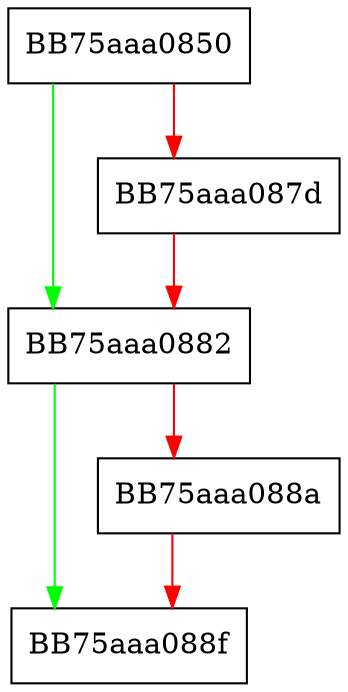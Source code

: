 digraph RpfAPI_ScriptCureReplace {
  node [shape="box"];
  graph [splines=ortho];
  BB75aaa0850 -> BB75aaa0882 [color="green"];
  BB75aaa0850 -> BB75aaa087d [color="red"];
  BB75aaa087d -> BB75aaa0882 [color="red"];
  BB75aaa0882 -> BB75aaa088f [color="green"];
  BB75aaa0882 -> BB75aaa088a [color="red"];
  BB75aaa088a -> BB75aaa088f [color="red"];
}